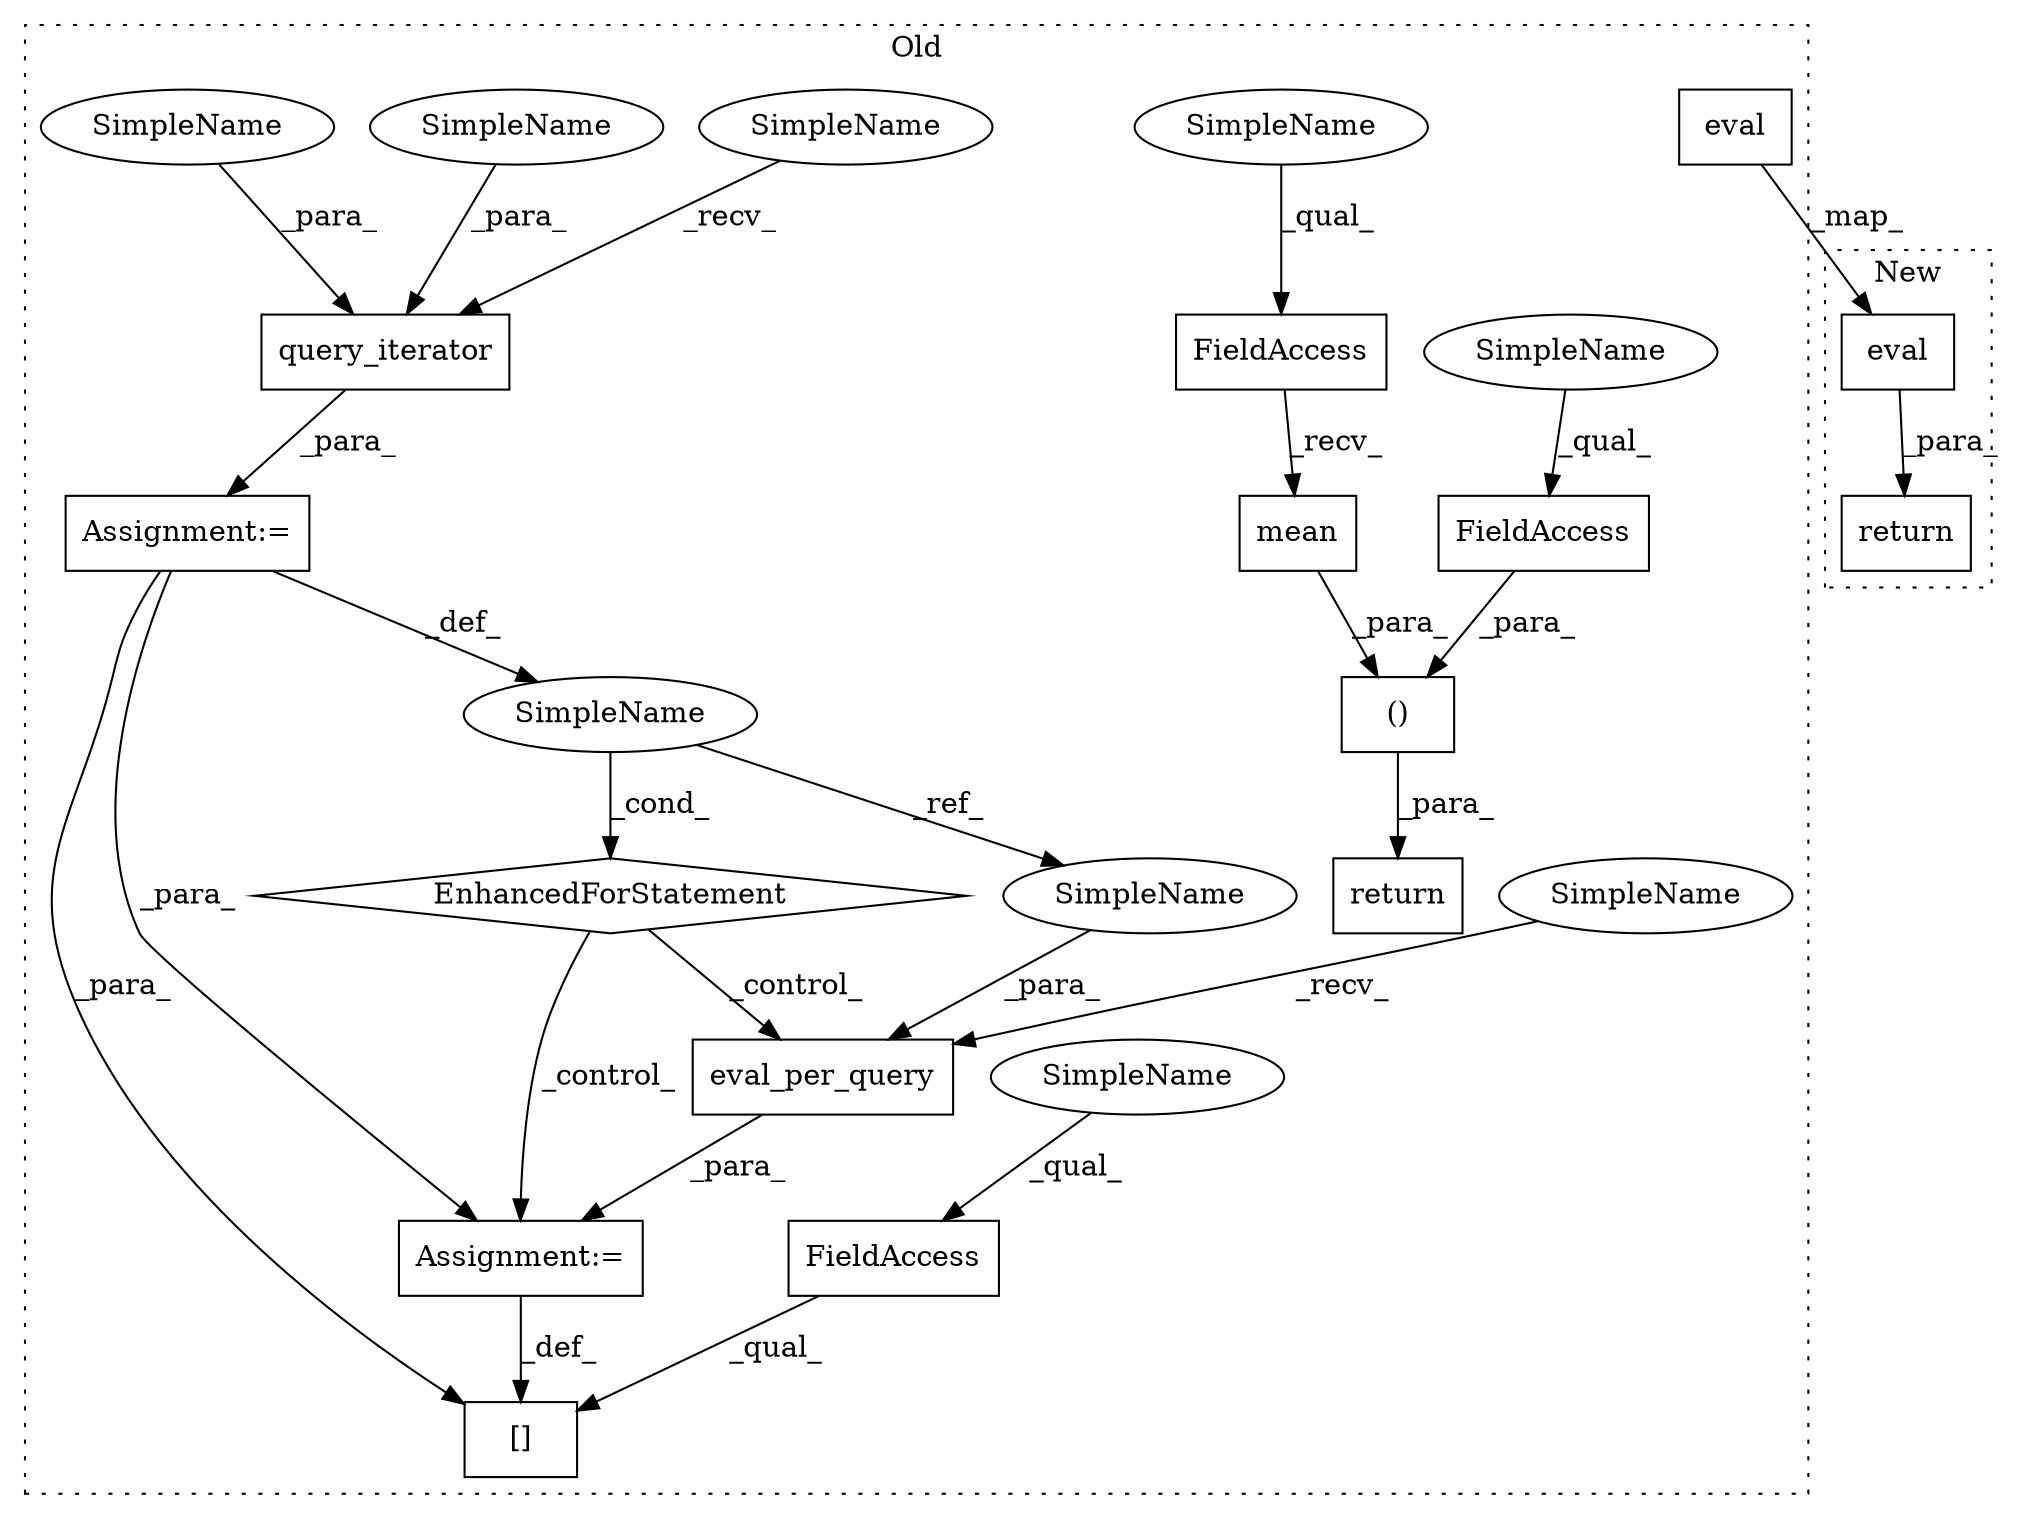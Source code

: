 digraph G {
subgraph cluster0 {
1 [label="query_iterator" a="32" s="486,515" l="15,1" shape="box"];
3 [label="eval" a="32" s="350,369" l="5,1" shape="box"];
5 [label="[]" a="2" s="526,555" l="21,1" shape="box"];
6 [label="FieldAccess" a="22" s="526" l="20" shape="box"];
7 [label="FieldAccess" a="22" s="662" l="20" shape="box"];
8 [label="()" a="106" s="622" l="60" shape="box"];
9 [label="mean" a="32" s="643" l="6" shape="box"];
10 [label="FieldAccess" a="22" s="622" l="20" shape="box"];
11 [label="EnhancedForStatement" a="70" s="376,516" l="86,2" shape="diamond"];
12 [label="eval_per_query" a="32" s="562,597" l="15,1" shape="box"];
13 [label="SimpleName" a="42" s="466" l="12" shape="ellipse"];
14 [label="Assignment:=" a="7" s="556" l="1" shape="box"];
15 [label="Assignment:=" a="7" s="376,516" l="86,2" shape="box"];
16 [label="return" a="41" s="610" l="12" shape="box"];
17 [label="SimpleName" a="42" s="481" l="4" shape="ellipse"];
18 [label="SimpleName" a="42" s="557" l="4" shape="ellipse"];
19 [label="SimpleName" a="42" s="622" l="4" shape="ellipse"];
20 [label="SimpleName" a="42" s="526" l="4" shape="ellipse"];
21 [label="SimpleName" a="42" s="662" l="4" shape="ellipse"];
22 [label="SimpleName" a="42" s="585" l="12" shape="ellipse"];
23 [label="SimpleName" a="42" s="509" l="6" shape="ellipse"];
24 [label="SimpleName" a="42" s="501" l="7" shape="ellipse"];
label = "Old";
style="dotted";
}
subgraph cluster1 {
2 [label="return" a="41" s="331" l="7" shape="box"];
4 [label="eval" a="32" s="357,376" l="5,1" shape="box"];
label = "New";
style="dotted";
}
1 -> 15 [label="_para_"];
3 -> 4 [label="_map_"];
4 -> 2 [label="_para_"];
6 -> 5 [label="_qual_"];
7 -> 8 [label="_para_"];
8 -> 16 [label="_para_"];
9 -> 8 [label="_para_"];
10 -> 9 [label="_recv_"];
11 -> 12 [label="_control_"];
11 -> 14 [label="_control_"];
12 -> 14 [label="_para_"];
13 -> 22 [label="_ref_"];
13 -> 11 [label="_cond_"];
14 -> 5 [label="_def_"];
15 -> 14 [label="_para_"];
15 -> 5 [label="_para_"];
15 -> 13 [label="_def_"];
17 -> 1 [label="_recv_"];
18 -> 12 [label="_recv_"];
19 -> 10 [label="_qual_"];
20 -> 6 [label="_qual_"];
21 -> 7 [label="_qual_"];
22 -> 12 [label="_para_"];
23 -> 1 [label="_para_"];
24 -> 1 [label="_para_"];
}